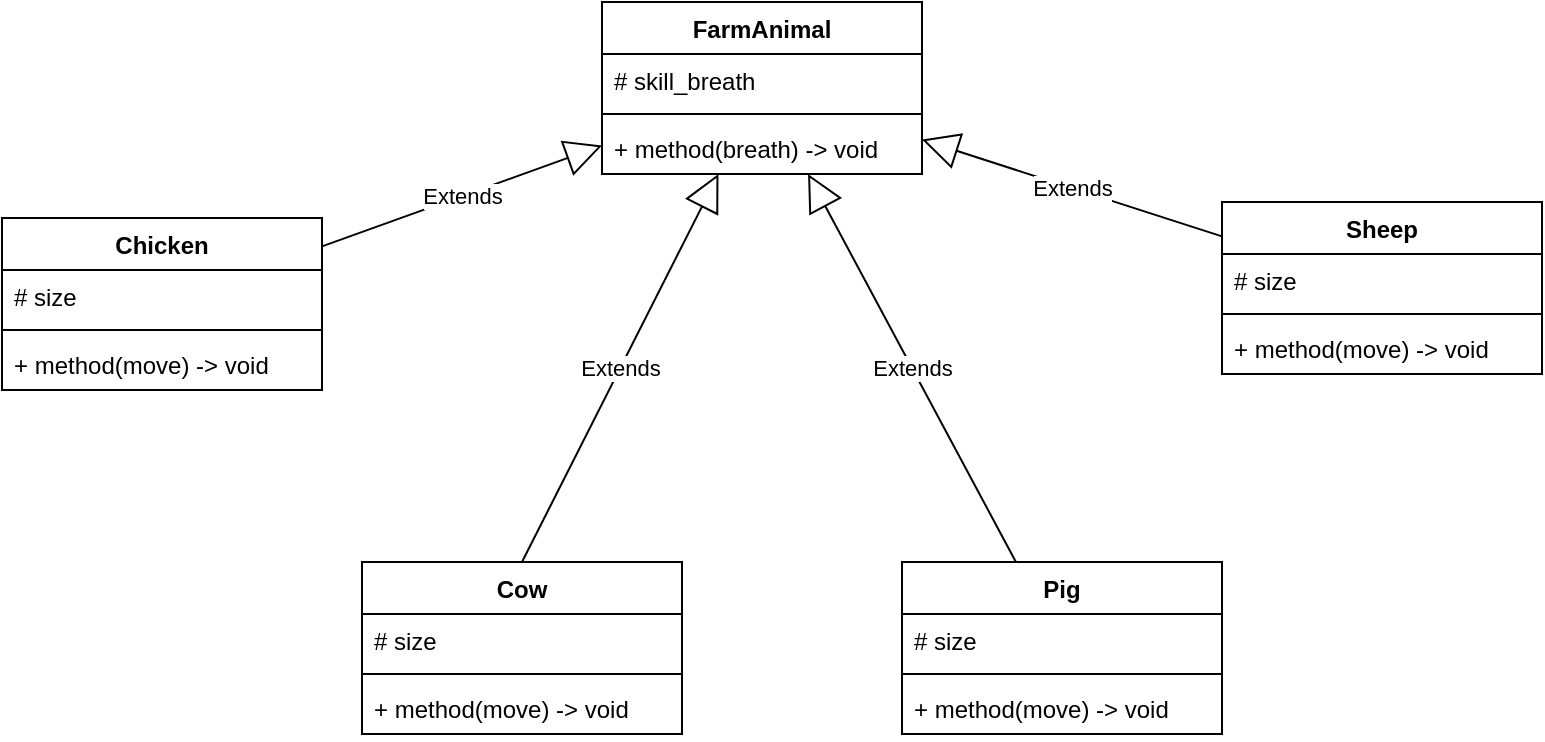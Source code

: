 <mxfile version="26.0.12">
  <diagram name="Страница — 1" id="xL7jcE5ZP4PiL-F7pvLl">
    <mxGraphModel dx="2236" dy="1822" grid="1" gridSize="10" guides="1" tooltips="1" connect="1" arrows="1" fold="1" page="1" pageScale="1" pageWidth="827" pageHeight="1169" math="0" shadow="0">
      <root>
        <mxCell id="0" />
        <mxCell id="1" parent="0" />
        <mxCell id="dme6JAfvv2osjkoDEfDv-1" value="FarmAnimal" style="swimlane;fontStyle=1;align=center;verticalAlign=top;childLayout=stackLayout;horizontal=1;startSize=26;horizontalStack=0;resizeParent=1;resizeParentMax=0;resizeLast=0;collapsible=1;marginBottom=0;whiteSpace=wrap;html=1;" vertex="1" parent="1">
          <mxGeometry x="-220" y="-930" width="160" height="86" as="geometry" />
        </mxCell>
        <mxCell id="dme6JAfvv2osjkoDEfDv-5" value="# skill_breath" style="text;strokeColor=none;fillColor=none;align=left;verticalAlign=top;spacingLeft=4;spacingRight=4;overflow=hidden;rotatable=0;points=[[0,0.5],[1,0.5]];portConstraint=eastwest;whiteSpace=wrap;html=1;" vertex="1" parent="dme6JAfvv2osjkoDEfDv-1">
          <mxGeometry y="26" width="160" height="26" as="geometry" />
        </mxCell>
        <mxCell id="dme6JAfvv2osjkoDEfDv-3" value="" style="line;strokeWidth=1;fillColor=none;align=left;verticalAlign=middle;spacingTop=-1;spacingLeft=3;spacingRight=3;rotatable=0;labelPosition=right;points=[];portConstraint=eastwest;strokeColor=inherit;" vertex="1" parent="dme6JAfvv2osjkoDEfDv-1">
          <mxGeometry y="52" width="160" height="8" as="geometry" />
        </mxCell>
        <mxCell id="dme6JAfvv2osjkoDEfDv-4" value="+ method(breath) -&amp;gt; void" style="text;strokeColor=none;fillColor=none;align=left;verticalAlign=top;spacingLeft=4;spacingRight=4;overflow=hidden;rotatable=0;points=[[0,0.5],[1,0.5]];portConstraint=eastwest;whiteSpace=wrap;html=1;" vertex="1" parent="dme6JAfvv2osjkoDEfDv-1">
          <mxGeometry y="60" width="160" height="26" as="geometry" />
        </mxCell>
        <mxCell id="dme6JAfvv2osjkoDEfDv-66" value="Cow" style="swimlane;fontStyle=1;align=center;verticalAlign=top;childLayout=stackLayout;horizontal=1;startSize=26;horizontalStack=0;resizeParent=1;resizeParentMax=0;resizeLast=0;collapsible=1;marginBottom=0;whiteSpace=wrap;html=1;" vertex="1" parent="1">
          <mxGeometry x="-340" y="-650" width="160" height="86" as="geometry" />
        </mxCell>
        <mxCell id="dme6JAfvv2osjkoDEfDv-67" value="# size" style="text;strokeColor=none;fillColor=none;align=left;verticalAlign=top;spacingLeft=4;spacingRight=4;overflow=hidden;rotatable=0;points=[[0,0.5],[1,0.5]];portConstraint=eastwest;whiteSpace=wrap;html=1;" vertex="1" parent="dme6JAfvv2osjkoDEfDv-66">
          <mxGeometry y="26" width="160" height="26" as="geometry" />
        </mxCell>
        <mxCell id="dme6JAfvv2osjkoDEfDv-68" value="" style="line;strokeWidth=1;fillColor=none;align=left;verticalAlign=middle;spacingTop=-1;spacingLeft=3;spacingRight=3;rotatable=0;labelPosition=right;points=[];portConstraint=eastwest;strokeColor=inherit;" vertex="1" parent="dme6JAfvv2osjkoDEfDv-66">
          <mxGeometry y="52" width="160" height="8" as="geometry" />
        </mxCell>
        <mxCell id="dme6JAfvv2osjkoDEfDv-69" value="+ method(move) -&amp;gt; void" style="text;strokeColor=none;fillColor=none;align=left;verticalAlign=top;spacingLeft=4;spacingRight=4;overflow=hidden;rotatable=0;points=[[0,0.5],[1,0.5]];portConstraint=eastwest;whiteSpace=wrap;html=1;" vertex="1" parent="dme6JAfvv2osjkoDEfDv-66">
          <mxGeometry y="60" width="160" height="26" as="geometry" />
        </mxCell>
        <mxCell id="dme6JAfvv2osjkoDEfDv-70" value="Chicken" style="swimlane;fontStyle=1;align=center;verticalAlign=top;childLayout=stackLayout;horizontal=1;startSize=26;horizontalStack=0;resizeParent=1;resizeParentMax=0;resizeLast=0;collapsible=1;marginBottom=0;whiteSpace=wrap;html=1;" vertex="1" parent="1">
          <mxGeometry x="-520" y="-822" width="160" height="86" as="geometry" />
        </mxCell>
        <mxCell id="dme6JAfvv2osjkoDEfDv-71" value="# size" style="text;strokeColor=none;fillColor=none;align=left;verticalAlign=top;spacingLeft=4;spacingRight=4;overflow=hidden;rotatable=0;points=[[0,0.5],[1,0.5]];portConstraint=eastwest;whiteSpace=wrap;html=1;" vertex="1" parent="dme6JAfvv2osjkoDEfDv-70">
          <mxGeometry y="26" width="160" height="26" as="geometry" />
        </mxCell>
        <mxCell id="dme6JAfvv2osjkoDEfDv-72" value="" style="line;strokeWidth=1;fillColor=none;align=left;verticalAlign=middle;spacingTop=-1;spacingLeft=3;spacingRight=3;rotatable=0;labelPosition=right;points=[];portConstraint=eastwest;strokeColor=inherit;" vertex="1" parent="dme6JAfvv2osjkoDEfDv-70">
          <mxGeometry y="52" width="160" height="8" as="geometry" />
        </mxCell>
        <mxCell id="dme6JAfvv2osjkoDEfDv-73" value="+ method(move) -&amp;gt; void" style="text;strokeColor=none;fillColor=none;align=left;verticalAlign=top;spacingLeft=4;spacingRight=4;overflow=hidden;rotatable=0;points=[[0,0.5],[1,0.5]];portConstraint=eastwest;whiteSpace=wrap;html=1;" vertex="1" parent="dme6JAfvv2osjkoDEfDv-70">
          <mxGeometry y="60" width="160" height="26" as="geometry" />
        </mxCell>
        <mxCell id="dme6JAfvv2osjkoDEfDv-74" value="Pig" style="swimlane;fontStyle=1;align=center;verticalAlign=top;childLayout=stackLayout;horizontal=1;startSize=26;horizontalStack=0;resizeParent=1;resizeParentMax=0;resizeLast=0;collapsible=1;marginBottom=0;whiteSpace=wrap;html=1;" vertex="1" parent="1">
          <mxGeometry x="-70" y="-650" width="160" height="86" as="geometry" />
        </mxCell>
        <mxCell id="dme6JAfvv2osjkoDEfDv-75" value="# size" style="text;strokeColor=none;fillColor=none;align=left;verticalAlign=top;spacingLeft=4;spacingRight=4;overflow=hidden;rotatable=0;points=[[0,0.5],[1,0.5]];portConstraint=eastwest;whiteSpace=wrap;html=1;" vertex="1" parent="dme6JAfvv2osjkoDEfDv-74">
          <mxGeometry y="26" width="160" height="26" as="geometry" />
        </mxCell>
        <mxCell id="dme6JAfvv2osjkoDEfDv-76" value="" style="line;strokeWidth=1;fillColor=none;align=left;verticalAlign=middle;spacingTop=-1;spacingLeft=3;spacingRight=3;rotatable=0;labelPosition=right;points=[];portConstraint=eastwest;strokeColor=inherit;" vertex="1" parent="dme6JAfvv2osjkoDEfDv-74">
          <mxGeometry y="52" width="160" height="8" as="geometry" />
        </mxCell>
        <mxCell id="dme6JAfvv2osjkoDEfDv-77" value="+ method(move) -&amp;gt; void" style="text;strokeColor=none;fillColor=none;align=left;verticalAlign=top;spacingLeft=4;spacingRight=4;overflow=hidden;rotatable=0;points=[[0,0.5],[1,0.5]];portConstraint=eastwest;whiteSpace=wrap;html=1;" vertex="1" parent="dme6JAfvv2osjkoDEfDv-74">
          <mxGeometry y="60" width="160" height="26" as="geometry" />
        </mxCell>
        <mxCell id="dme6JAfvv2osjkoDEfDv-78" value="Sheep" style="swimlane;fontStyle=1;align=center;verticalAlign=top;childLayout=stackLayout;horizontal=1;startSize=26;horizontalStack=0;resizeParent=1;resizeParentMax=0;resizeLast=0;collapsible=1;marginBottom=0;whiteSpace=wrap;html=1;" vertex="1" parent="1">
          <mxGeometry x="90" y="-830" width="160" height="86" as="geometry" />
        </mxCell>
        <mxCell id="dme6JAfvv2osjkoDEfDv-79" value="# size" style="text;strokeColor=none;fillColor=none;align=left;verticalAlign=top;spacingLeft=4;spacingRight=4;overflow=hidden;rotatable=0;points=[[0,0.5],[1,0.5]];portConstraint=eastwest;whiteSpace=wrap;html=1;" vertex="1" parent="dme6JAfvv2osjkoDEfDv-78">
          <mxGeometry y="26" width="160" height="26" as="geometry" />
        </mxCell>
        <mxCell id="dme6JAfvv2osjkoDEfDv-80" value="" style="line;strokeWidth=1;fillColor=none;align=left;verticalAlign=middle;spacingTop=-1;spacingLeft=3;spacingRight=3;rotatable=0;labelPosition=right;points=[];portConstraint=eastwest;strokeColor=inherit;" vertex="1" parent="dme6JAfvv2osjkoDEfDv-78">
          <mxGeometry y="52" width="160" height="8" as="geometry" />
        </mxCell>
        <mxCell id="dme6JAfvv2osjkoDEfDv-81" value="+ method(move) -&amp;gt; void" style="text;strokeColor=none;fillColor=none;align=left;verticalAlign=top;spacingLeft=4;spacingRight=4;overflow=hidden;rotatable=0;points=[[0,0.5],[1,0.5]];portConstraint=eastwest;whiteSpace=wrap;html=1;" vertex="1" parent="dme6JAfvv2osjkoDEfDv-78">
          <mxGeometry y="60" width="160" height="26" as="geometry" />
        </mxCell>
        <mxCell id="dme6JAfvv2osjkoDEfDv-82" value="Extends" style="endArrow=block;endSize=16;endFill=0;html=1;rounded=0;exitX=0.5;exitY=0;exitDx=0;exitDy=0;" edge="1" parent="1" source="dme6JAfvv2osjkoDEfDv-66" target="dme6JAfvv2osjkoDEfDv-1">
          <mxGeometry width="160" relative="1" as="geometry">
            <mxPoint x="-170" y="-650" as="sourcePoint" />
            <mxPoint x="-10" y="-650" as="targetPoint" />
          </mxGeometry>
        </mxCell>
        <mxCell id="dme6JAfvv2osjkoDEfDv-83" value="Extends" style="endArrow=block;endSize=16;endFill=0;html=1;rounded=0;" edge="1" parent="1" source="dme6JAfvv2osjkoDEfDv-74" target="dme6JAfvv2osjkoDEfDv-1">
          <mxGeometry width="160" relative="1" as="geometry">
            <mxPoint x="-170" y="-650" as="sourcePoint" />
            <mxPoint x="-10" y="-650" as="targetPoint" />
          </mxGeometry>
        </mxCell>
        <mxCell id="dme6JAfvv2osjkoDEfDv-84" value="Extends" style="endArrow=block;endSize=16;endFill=0;html=1;rounded=0;" edge="1" parent="1" source="dme6JAfvv2osjkoDEfDv-70" target="dme6JAfvv2osjkoDEfDv-1">
          <mxGeometry width="160" relative="1" as="geometry">
            <mxPoint x="-170" y="-650" as="sourcePoint" />
            <mxPoint x="-10" y="-650" as="targetPoint" />
          </mxGeometry>
        </mxCell>
        <mxCell id="dme6JAfvv2osjkoDEfDv-85" value="Extends" style="endArrow=block;endSize=16;endFill=0;html=1;rounded=0;" edge="1" parent="1" source="dme6JAfvv2osjkoDEfDv-78" target="dme6JAfvv2osjkoDEfDv-1">
          <mxGeometry width="160" relative="1" as="geometry">
            <mxPoint x="-170" y="-650" as="sourcePoint" />
            <mxPoint x="-10" y="-650" as="targetPoint" />
          </mxGeometry>
        </mxCell>
      </root>
    </mxGraphModel>
  </diagram>
</mxfile>
